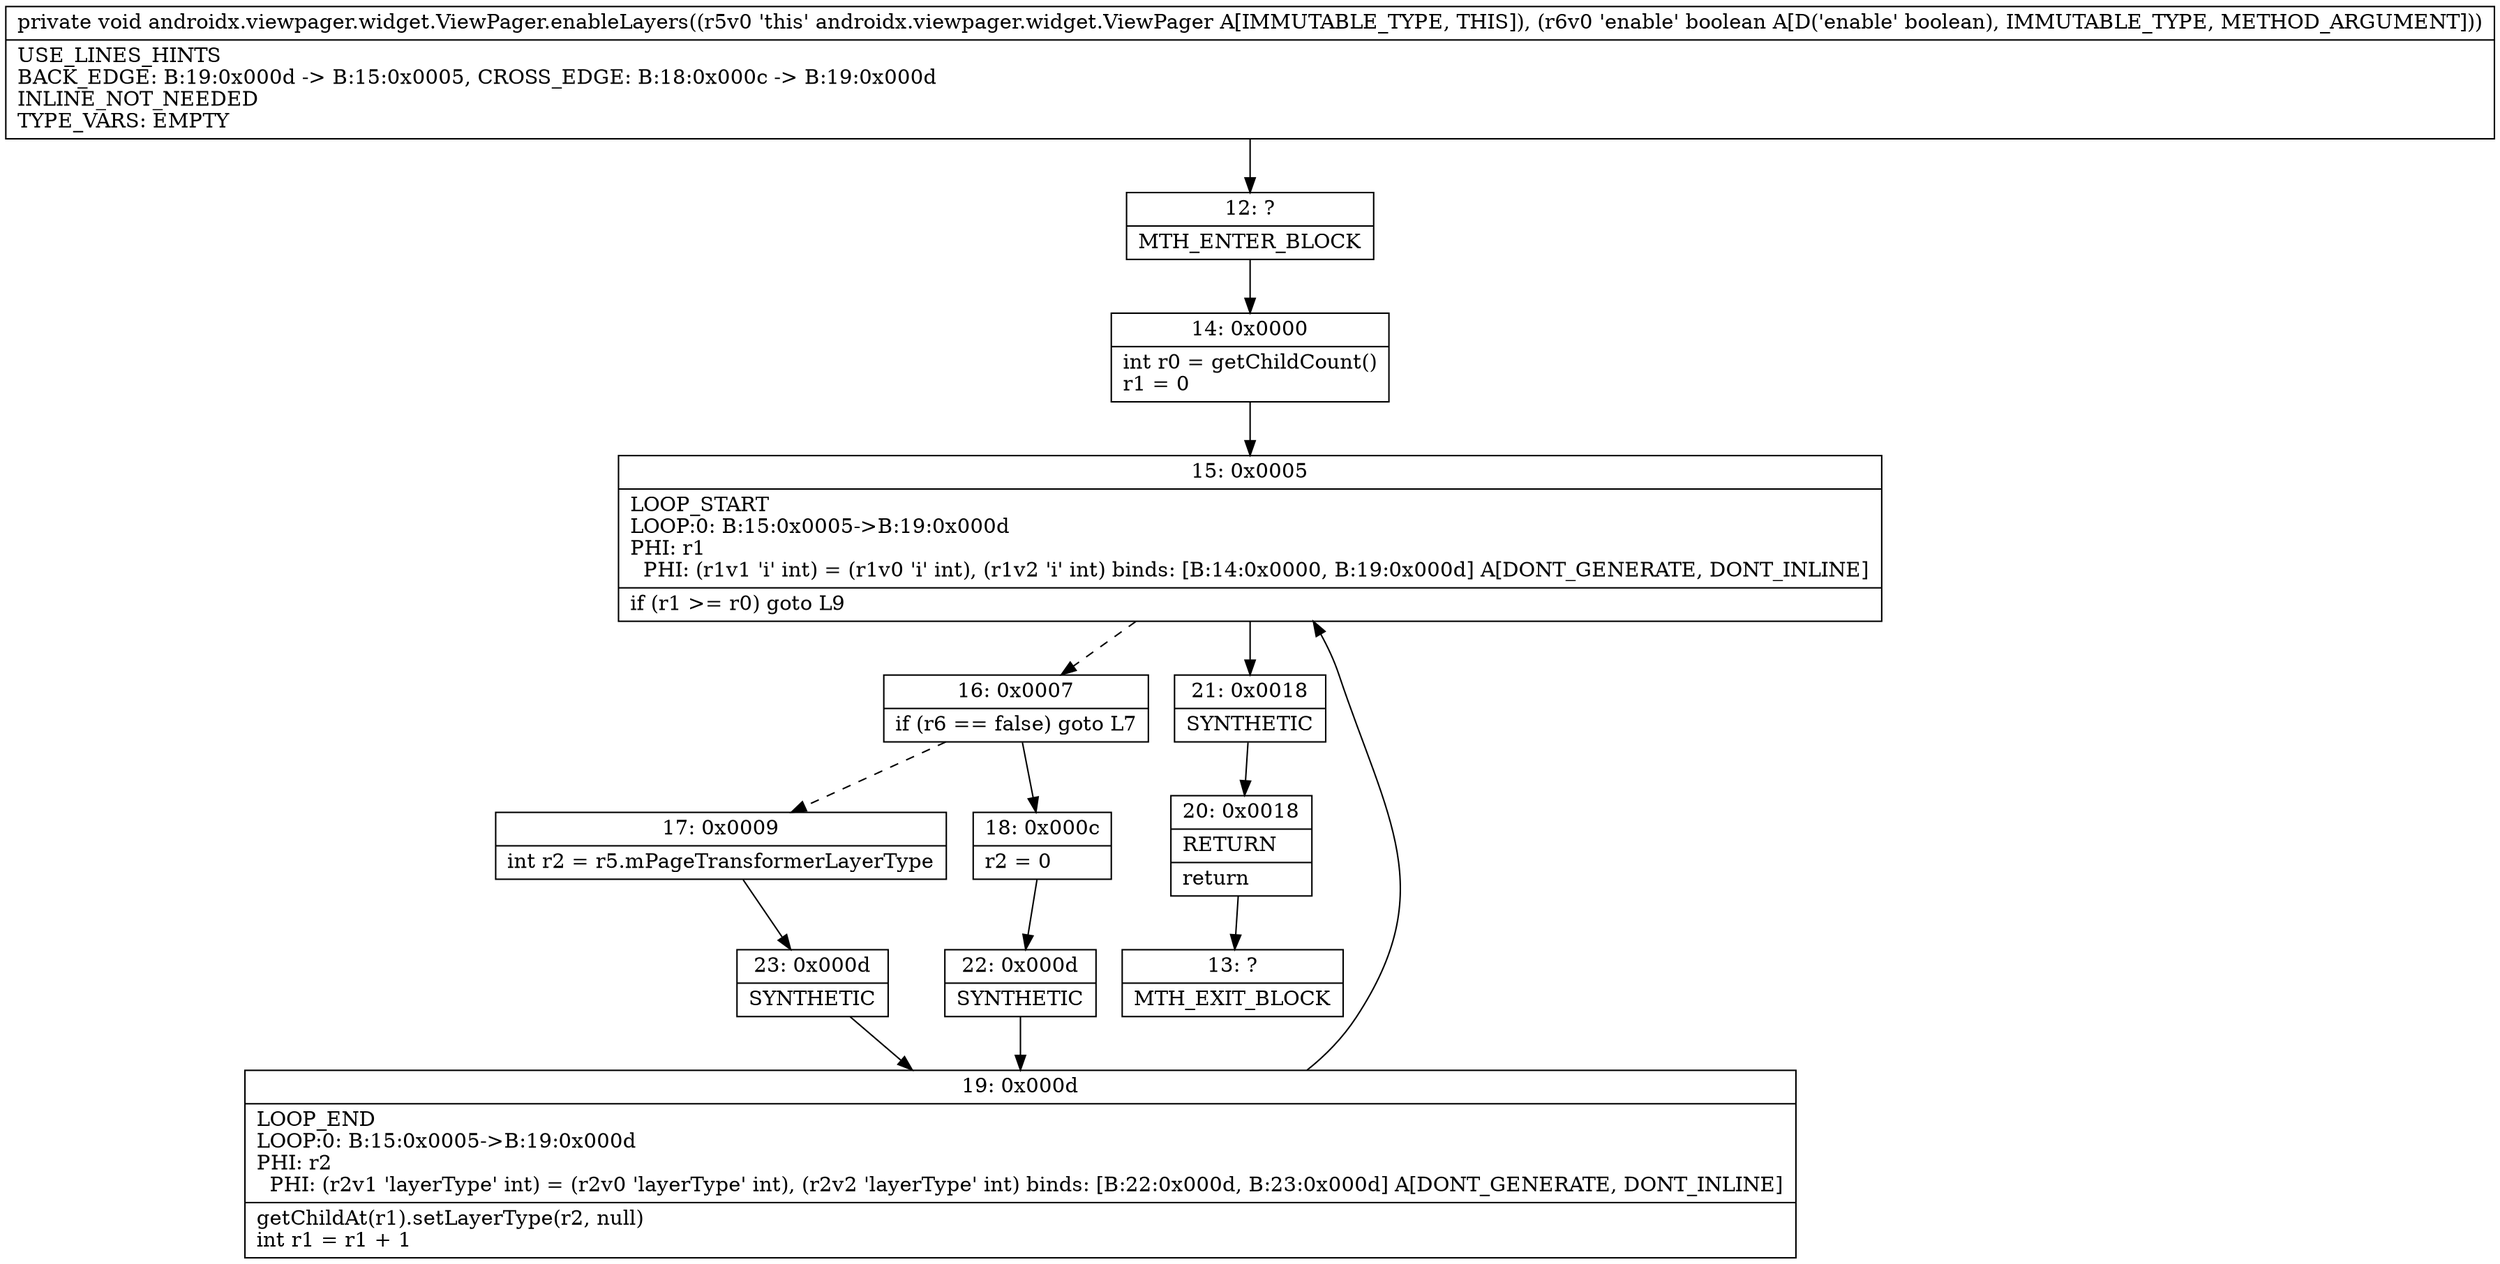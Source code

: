 digraph "CFG forandroidx.viewpager.widget.ViewPager.enableLayers(Z)V" {
Node_12 [shape=record,label="{12\:\ ?|MTH_ENTER_BLOCK\l}"];
Node_14 [shape=record,label="{14\:\ 0x0000|int r0 = getChildCount()\lr1 = 0\l}"];
Node_15 [shape=record,label="{15\:\ 0x0005|LOOP_START\lLOOP:0: B:15:0x0005\-\>B:19:0x000d\lPHI: r1 \l  PHI: (r1v1 'i' int) = (r1v0 'i' int), (r1v2 'i' int) binds: [B:14:0x0000, B:19:0x000d] A[DONT_GENERATE, DONT_INLINE]\l|if (r1 \>= r0) goto L9\l}"];
Node_16 [shape=record,label="{16\:\ 0x0007|if (r6 == false) goto L7\l}"];
Node_17 [shape=record,label="{17\:\ 0x0009|int r2 = r5.mPageTransformerLayerType\l}"];
Node_23 [shape=record,label="{23\:\ 0x000d|SYNTHETIC\l}"];
Node_19 [shape=record,label="{19\:\ 0x000d|LOOP_END\lLOOP:0: B:15:0x0005\-\>B:19:0x000d\lPHI: r2 \l  PHI: (r2v1 'layerType' int) = (r2v0 'layerType' int), (r2v2 'layerType' int) binds: [B:22:0x000d, B:23:0x000d] A[DONT_GENERATE, DONT_INLINE]\l|getChildAt(r1).setLayerType(r2, null)\lint r1 = r1 + 1\l}"];
Node_18 [shape=record,label="{18\:\ 0x000c|r2 = 0\l}"];
Node_22 [shape=record,label="{22\:\ 0x000d|SYNTHETIC\l}"];
Node_21 [shape=record,label="{21\:\ 0x0018|SYNTHETIC\l}"];
Node_20 [shape=record,label="{20\:\ 0x0018|RETURN\l|return\l}"];
Node_13 [shape=record,label="{13\:\ ?|MTH_EXIT_BLOCK\l}"];
MethodNode[shape=record,label="{private void androidx.viewpager.widget.ViewPager.enableLayers((r5v0 'this' androidx.viewpager.widget.ViewPager A[IMMUTABLE_TYPE, THIS]), (r6v0 'enable' boolean A[D('enable' boolean), IMMUTABLE_TYPE, METHOD_ARGUMENT]))  | USE_LINES_HINTS\lBACK_EDGE: B:19:0x000d \-\> B:15:0x0005, CROSS_EDGE: B:18:0x000c \-\> B:19:0x000d\lINLINE_NOT_NEEDED\lTYPE_VARS: EMPTY\l}"];
MethodNode -> Node_12;Node_12 -> Node_14;
Node_14 -> Node_15;
Node_15 -> Node_16[style=dashed];
Node_15 -> Node_21;
Node_16 -> Node_17[style=dashed];
Node_16 -> Node_18;
Node_17 -> Node_23;
Node_23 -> Node_19;
Node_19 -> Node_15;
Node_18 -> Node_22;
Node_22 -> Node_19;
Node_21 -> Node_20;
Node_20 -> Node_13;
}

